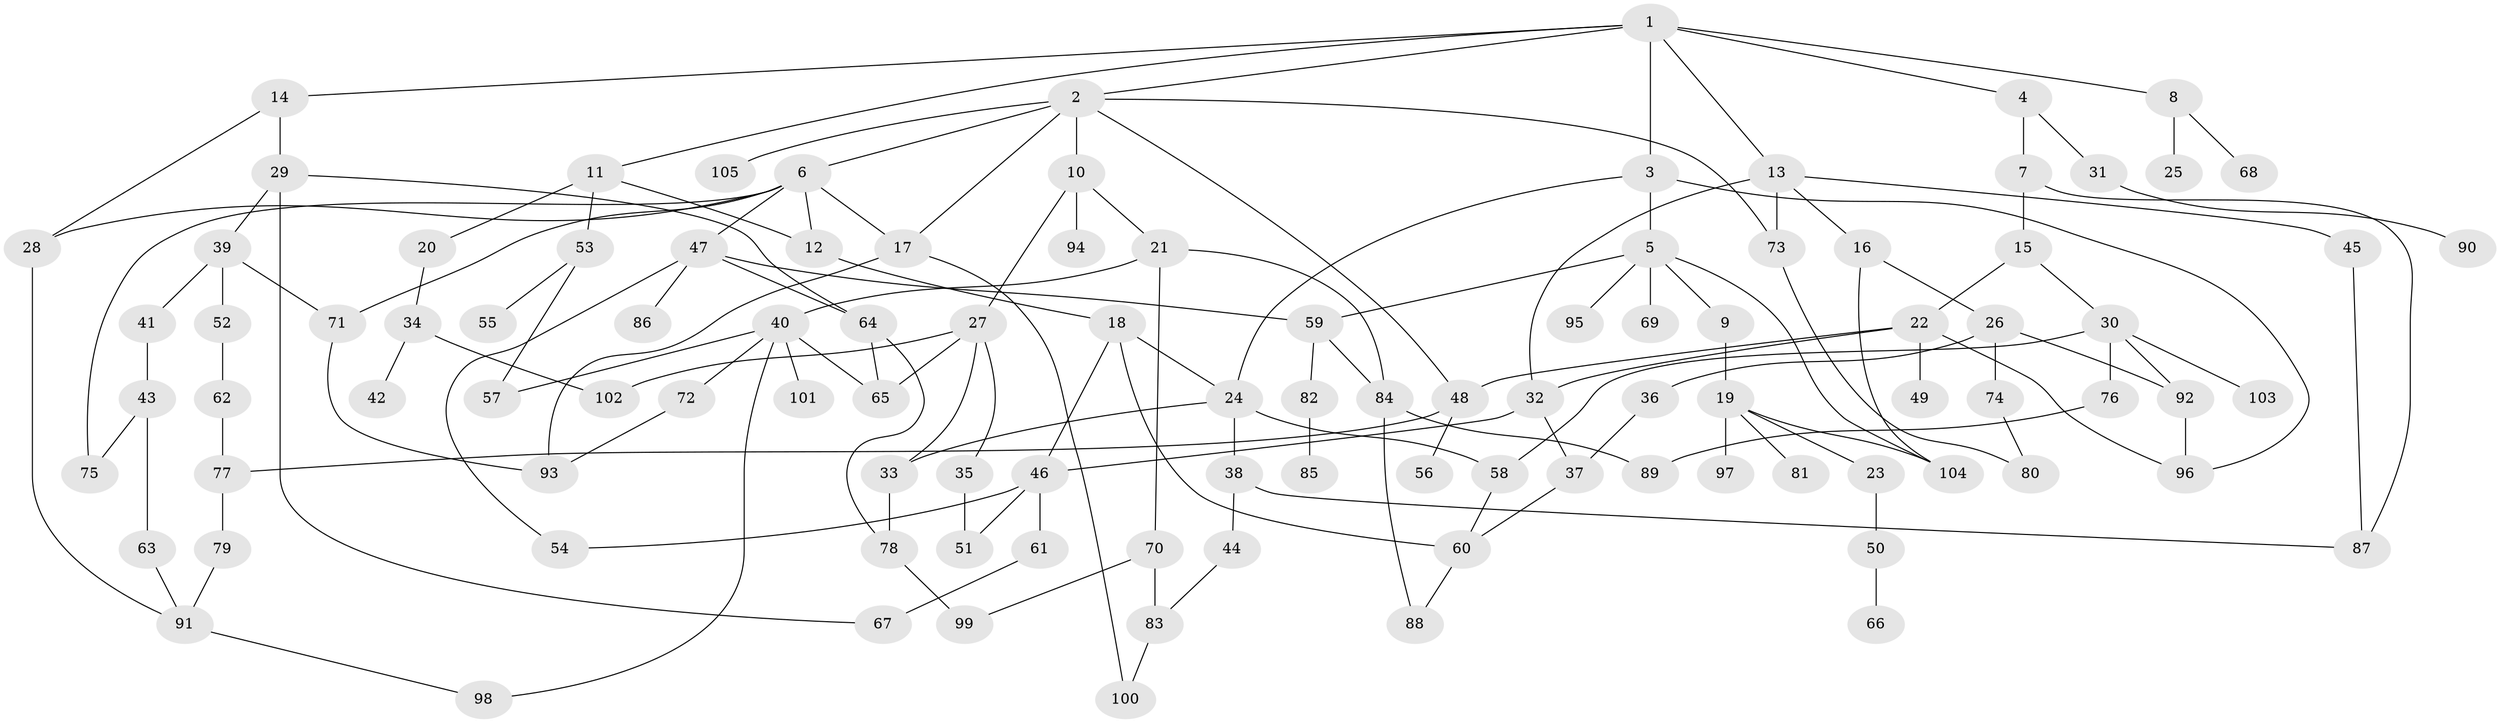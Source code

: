 // coarse degree distribution, {7: 0.03773584905660377, 6: 0.11320754716981132, 4: 0.22641509433962265, 3: 0.2641509433962264, 5: 0.09433962264150944, 8: 0.018867924528301886, 2: 0.11320754716981132, 1: 0.1320754716981132}
// Generated by graph-tools (version 1.1) at 2025/48/03/04/25 22:48:57]
// undirected, 105 vertices, 149 edges
graph export_dot {
  node [color=gray90,style=filled];
  1;
  2;
  3;
  4;
  5;
  6;
  7;
  8;
  9;
  10;
  11;
  12;
  13;
  14;
  15;
  16;
  17;
  18;
  19;
  20;
  21;
  22;
  23;
  24;
  25;
  26;
  27;
  28;
  29;
  30;
  31;
  32;
  33;
  34;
  35;
  36;
  37;
  38;
  39;
  40;
  41;
  42;
  43;
  44;
  45;
  46;
  47;
  48;
  49;
  50;
  51;
  52;
  53;
  54;
  55;
  56;
  57;
  58;
  59;
  60;
  61;
  62;
  63;
  64;
  65;
  66;
  67;
  68;
  69;
  70;
  71;
  72;
  73;
  74;
  75;
  76;
  77;
  78;
  79;
  80;
  81;
  82;
  83;
  84;
  85;
  86;
  87;
  88;
  89;
  90;
  91;
  92;
  93;
  94;
  95;
  96;
  97;
  98;
  99;
  100;
  101;
  102;
  103;
  104;
  105;
  1 -- 2;
  1 -- 3;
  1 -- 4;
  1 -- 8;
  1 -- 11;
  1 -- 13;
  1 -- 14;
  2 -- 6;
  2 -- 10;
  2 -- 17;
  2 -- 48;
  2 -- 73;
  2 -- 105;
  3 -- 5;
  3 -- 24;
  3 -- 96;
  4 -- 7;
  4 -- 31;
  5 -- 9;
  5 -- 59;
  5 -- 69;
  5 -- 95;
  5 -- 104;
  6 -- 28;
  6 -- 47;
  6 -- 71;
  6 -- 75;
  6 -- 12;
  6 -- 17;
  7 -- 15;
  7 -- 87;
  8 -- 25;
  8 -- 68;
  9 -- 19;
  10 -- 21;
  10 -- 27;
  10 -- 94;
  11 -- 12;
  11 -- 20;
  11 -- 53;
  12 -- 18;
  13 -- 16;
  13 -- 32;
  13 -- 45;
  13 -- 73;
  14 -- 29;
  14 -- 28;
  15 -- 22;
  15 -- 30;
  16 -- 26;
  16 -- 104;
  17 -- 100;
  17 -- 93;
  18 -- 24;
  18 -- 46;
  18 -- 60;
  19 -- 23;
  19 -- 81;
  19 -- 97;
  19 -- 104;
  20 -- 34;
  21 -- 40;
  21 -- 70;
  21 -- 84;
  22 -- 49;
  22 -- 96;
  22 -- 32;
  22 -- 48;
  23 -- 50;
  24 -- 38;
  24 -- 58;
  24 -- 33;
  26 -- 36;
  26 -- 74;
  26 -- 92;
  27 -- 33;
  27 -- 35;
  27 -- 102;
  27 -- 65;
  28 -- 91;
  29 -- 39;
  29 -- 67;
  29 -- 64;
  30 -- 76;
  30 -- 103;
  30 -- 58;
  30 -- 92;
  31 -- 90;
  32 -- 46;
  32 -- 37;
  33 -- 78;
  34 -- 42;
  34 -- 102;
  35 -- 51;
  36 -- 37;
  37 -- 60;
  38 -- 44;
  38 -- 87;
  39 -- 41;
  39 -- 52;
  39 -- 71;
  40 -- 57;
  40 -- 65;
  40 -- 72;
  40 -- 101;
  40 -- 98;
  41 -- 43;
  43 -- 63;
  43 -- 75;
  44 -- 83;
  45 -- 87;
  46 -- 54;
  46 -- 61;
  46 -- 51;
  47 -- 64;
  47 -- 86;
  47 -- 59;
  47 -- 54;
  48 -- 56;
  48 -- 77;
  50 -- 66;
  52 -- 62;
  53 -- 55;
  53 -- 57;
  58 -- 60;
  59 -- 82;
  59 -- 84;
  60 -- 88;
  61 -- 67;
  62 -- 77;
  63 -- 91;
  64 -- 78;
  64 -- 65;
  70 -- 99;
  70 -- 83;
  71 -- 93;
  72 -- 93;
  73 -- 80;
  74 -- 80;
  76 -- 89;
  77 -- 79;
  78 -- 99;
  79 -- 91;
  82 -- 85;
  83 -- 100;
  84 -- 88;
  84 -- 89;
  91 -- 98;
  92 -- 96;
}

